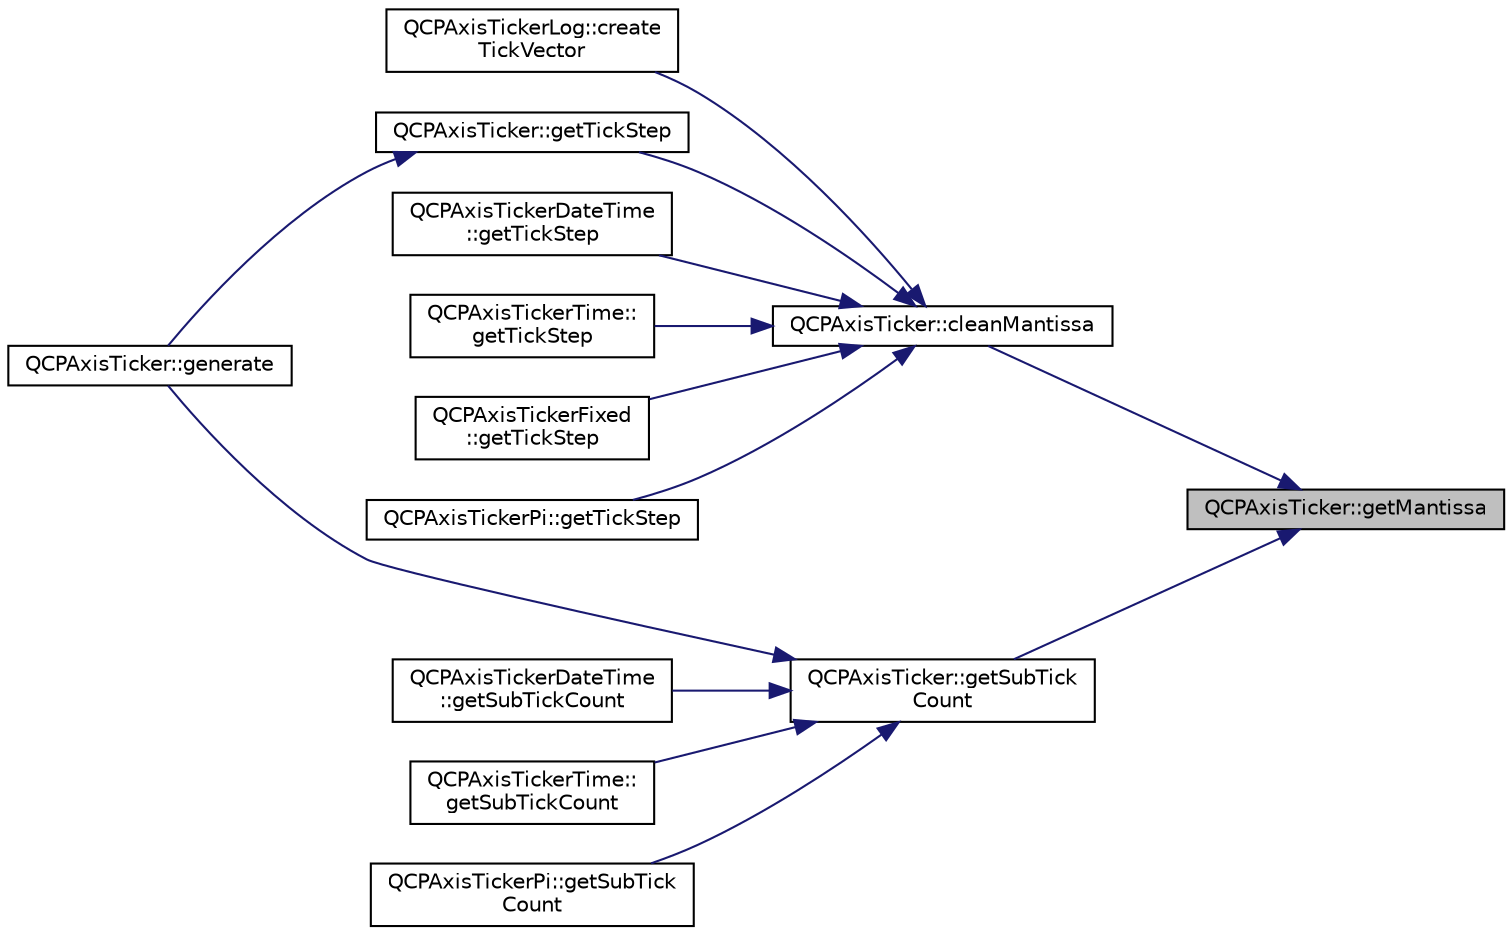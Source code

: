 digraph "QCPAxisTicker::getMantissa"
{
 // LATEX_PDF_SIZE
  edge [fontname="Helvetica",fontsize="10",labelfontname="Helvetica",labelfontsize="10"];
  node [fontname="Helvetica",fontsize="10",shape=record];
  rankdir="RL";
  Node1 [label="QCPAxisTicker::getMantissa",height=0.2,width=0.4,color="black", fillcolor="grey75", style="filled", fontcolor="black",tooltip=" "];
  Node1 -> Node2 [dir="back",color="midnightblue",fontsize="10",style="solid",fontname="Helvetica"];
  Node2 [label="QCPAxisTicker::cleanMantissa",height=0.2,width=0.4,color="black", fillcolor="white", style="filled",URL="$classQCPAxisTicker.html#ac7df6c72876b7abd67c932663a0b0f6a",tooltip=" "];
  Node2 -> Node3 [dir="back",color="midnightblue",fontsize="10",style="solid",fontname="Helvetica"];
  Node3 [label="QCPAxisTickerLog::create\lTickVector",height=0.2,width=0.4,color="black", fillcolor="white", style="filled",URL="$classQCPAxisTickerLog.html#af8873a8d1d2b9392d8f7a73218c889ab",tooltip=" "];
  Node2 -> Node4 [dir="back",color="midnightblue",fontsize="10",style="solid",fontname="Helvetica"];
  Node4 [label="QCPAxisTicker::getTickStep",height=0.2,width=0.4,color="black", fillcolor="white", style="filled",URL="$classQCPAxisTicker.html#a910d69bcec2de37e92d8d4e1ecf201e2",tooltip=" "];
  Node4 -> Node5 [dir="back",color="midnightblue",fontsize="10",style="solid",fontname="Helvetica"];
  Node5 [label="QCPAxisTicker::generate",height=0.2,width=0.4,color="black", fillcolor="white", style="filled",URL="$classQCPAxisTicker.html#aefbd11725678ca824add8cf926cbc856",tooltip=" "];
  Node2 -> Node6 [dir="back",color="midnightblue",fontsize="10",style="solid",fontname="Helvetica"];
  Node6 [label="QCPAxisTickerDateTime\l::getTickStep",height=0.2,width=0.4,color="black", fillcolor="white", style="filled",URL="$classQCPAxisTickerDateTime.html#a0560c14a3f87bb99ab136aca8321b32a",tooltip=" "];
  Node2 -> Node7 [dir="back",color="midnightblue",fontsize="10",style="solid",fontname="Helvetica"];
  Node7 [label="QCPAxisTickerTime::\lgetTickStep",height=0.2,width=0.4,color="black", fillcolor="white", style="filled",URL="$classQCPAxisTickerTime.html#a5615064642090fe193797caea8b98cb4",tooltip=" "];
  Node2 -> Node8 [dir="back",color="midnightblue",fontsize="10",style="solid",fontname="Helvetica"];
  Node8 [label="QCPAxisTickerFixed\l::getTickStep",height=0.2,width=0.4,color="black", fillcolor="white", style="filled",URL="$classQCPAxisTickerFixed.html#a9e99da01ab92a86aed415eef32fed13a",tooltip=" "];
  Node2 -> Node9 [dir="back",color="midnightblue",fontsize="10",style="solid",fontname="Helvetica"];
  Node9 [label="QCPAxisTickerPi::getTickStep",height=0.2,width=0.4,color="black", fillcolor="white", style="filled",URL="$classQCPAxisTickerPi.html#a55301f0072983bd2d7c131a24e1779e7",tooltip=" "];
  Node1 -> Node10 [dir="back",color="midnightblue",fontsize="10",style="solid",fontname="Helvetica"];
  Node10 [label="QCPAxisTicker::getSubTick\lCount",height=0.2,width=0.4,color="black", fillcolor="white", style="filled",URL="$classQCPAxisTicker.html#a4ccc403ced7a1457ce6ba293509933c8",tooltip=" "];
  Node10 -> Node5 [dir="back",color="midnightblue",fontsize="10",style="solid",fontname="Helvetica"];
  Node10 -> Node11 [dir="back",color="midnightblue",fontsize="10",style="solid",fontname="Helvetica"];
  Node11 [label="QCPAxisTickerDateTime\l::getSubTickCount",height=0.2,width=0.4,color="black", fillcolor="white", style="filled",URL="$classQCPAxisTickerDateTime.html#a78dece0d51426a3c310528d413e09193",tooltip=" "];
  Node10 -> Node12 [dir="back",color="midnightblue",fontsize="10",style="solid",fontname="Helvetica"];
  Node12 [label="QCPAxisTickerTime::\lgetSubTickCount",height=0.2,width=0.4,color="black", fillcolor="white", style="filled",URL="$classQCPAxisTickerTime.html#acace84c46598176aa53837e147595471",tooltip=" "];
  Node10 -> Node13 [dir="back",color="midnightblue",fontsize="10",style="solid",fontname="Helvetica"];
  Node13 [label="QCPAxisTickerPi::getSubTick\lCount",height=0.2,width=0.4,color="black", fillcolor="white", style="filled",URL="$classQCPAxisTickerPi.html#a56c90f870da97c8670cfae4d04ff3ac7",tooltip=" "];
}
